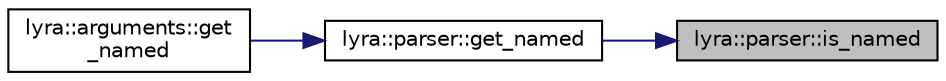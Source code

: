 digraph "lyra::parser::is_named"
{
 // INTERACTIVE_SVG=YES
 // LATEX_PDF_SIZE
  edge [fontname="Helvetica",fontsize="10",labelfontname="Helvetica",labelfontsize="10"];
  node [fontname="Helvetica",fontsize="10",shape=record];
  rankdir="RL";
  Node1 [label="lyra::parser::is_named",height=0.2,width=0.4,color="black", fillcolor="grey75", style="filled", fontcolor="black",tooltip=" "];
  Node1 -> Node2 [dir="back",color="midnightblue",fontsize="10",style="solid",fontname="Helvetica"];
  Node2 [label="lyra::parser::get_named",height=0.2,width=0.4,color="black", fillcolor="white", style="filled",URL="$classlyra_1_1parser.html#a205c86adc943d11075fe7c29a8ff66d6",tooltip=" "];
  Node2 -> Node3 [dir="back",color="midnightblue",fontsize="10",style="solid",fontname="Helvetica"];
  Node3 [label="lyra::arguments::get\l_named",height=0.2,width=0.4,color="black", fillcolor="white", style="filled",URL="$classlyra_1_1arguments.html#ac7c6a23333e1e21bdf9d02825287c56b",tooltip=" "];
}
